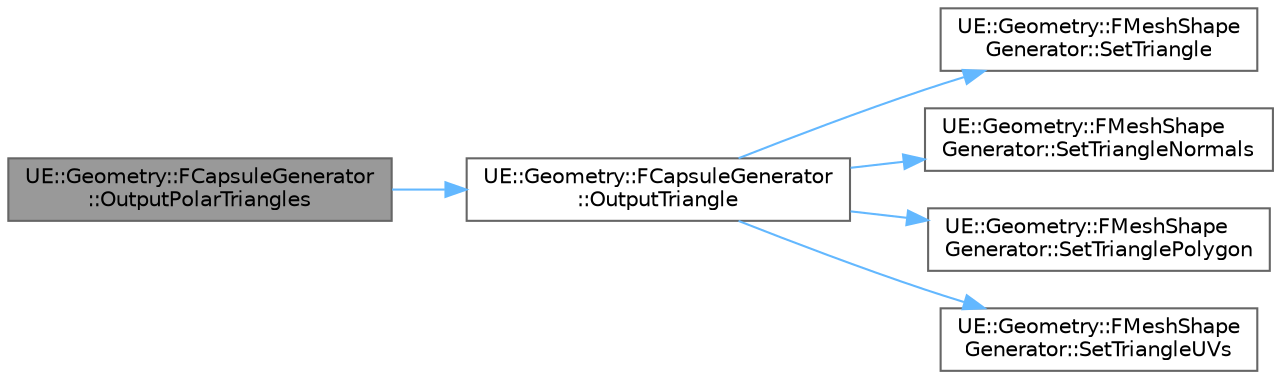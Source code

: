 digraph "UE::Geometry::FCapsuleGenerator::OutputPolarTriangles"
{
 // INTERACTIVE_SVG=YES
 // LATEX_PDF_SIZE
  bgcolor="transparent";
  edge [fontname=Helvetica,fontsize=10,labelfontname=Helvetica,labelfontsize=10];
  node [fontname=Helvetica,fontsize=10,shape=box,height=0.2,width=0.4];
  rankdir="LR";
  Node1 [id="Node000001",label="UE::Geometry::FCapsuleGenerator\l::OutputPolarTriangles",height=0.2,width=0.4,color="gray40", fillcolor="grey60", style="filled", fontcolor="black",tooltip=" "];
  Node1 -> Node2 [id="edge1_Node000001_Node000002",color="steelblue1",style="solid",tooltip=" "];
  Node2 [id="Node000002",label="UE::Geometry::FCapsuleGenerator\l::OutputTriangle",height=0.2,width=0.4,color="grey40", fillcolor="white", style="filled",URL="$d1/d57/classUE_1_1Geometry_1_1FCapsuleGenerator.html#a63c1115478486c91d209d5c46fc0962c",tooltip=" "];
  Node2 -> Node3 [id="edge2_Node000002_Node000003",color="steelblue1",style="solid",tooltip=" "];
  Node3 [id="Node000003",label="UE::Geometry::FMeshShape\lGenerator::SetTriangle",height=0.2,width=0.4,color="grey40", fillcolor="white", style="filled",URL="$df/dfb/classUE_1_1Geometry_1_1FMeshShapeGenerator.html#a5d4f3ab989d9883e4d5ebff5a8df0200",tooltip=" "];
  Node2 -> Node4 [id="edge3_Node000002_Node000004",color="steelblue1",style="solid",tooltip=" "];
  Node4 [id="Node000004",label="UE::Geometry::FMeshShape\lGenerator::SetTriangleNormals",height=0.2,width=0.4,color="grey40", fillcolor="white", style="filled",URL="$df/dfb/classUE_1_1Geometry_1_1FMeshShapeGenerator.html#aeddcdc55bca2dd50a7018e607e01d5f2",tooltip=" "];
  Node2 -> Node5 [id="edge4_Node000002_Node000005",color="steelblue1",style="solid",tooltip=" "];
  Node5 [id="Node000005",label="UE::Geometry::FMeshShape\lGenerator::SetTrianglePolygon",height=0.2,width=0.4,color="grey40", fillcolor="white", style="filled",URL="$df/dfb/classUE_1_1Geometry_1_1FMeshShapeGenerator.html#ad42bb592ccd1b06440f8d6c9f022f63d",tooltip=" "];
  Node2 -> Node6 [id="edge5_Node000002_Node000006",color="steelblue1",style="solid",tooltip=" "];
  Node6 [id="Node000006",label="UE::Geometry::FMeshShape\lGenerator::SetTriangleUVs",height=0.2,width=0.4,color="grey40", fillcolor="white", style="filled",URL="$df/dfb/classUE_1_1Geometry_1_1FMeshShapeGenerator.html#aa5aaa1b521d8b6d47accc04330c91ae6",tooltip=" "];
}
